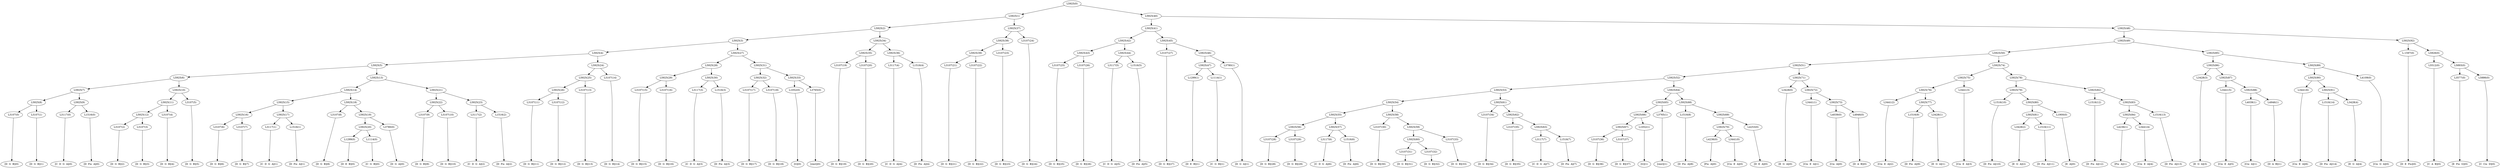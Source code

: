 digraph sample{
"L3107(0)"->"[D  G  B](0)"
"L3107(1)"->"[D  G  B](1)"
"L5925(8)"->"L3107(0)"
"L5925(8)"->"L3107(1)"
"L3117(0)"->"[C  D  G  A](0)"
"L1516(0)"->"[D  Fis  A](0)"
"L5925(9)"->"L3117(0)"
"L5925(9)"->"L1516(0)"
"L5925(7)"->"L5925(8)"
"L5925(7)"->"L5925(9)"
"L3107(2)"->"[D  G  B](2)"
"L3107(3)"->"[D  G  B](3)"
"L5925(12)"->"L3107(2)"
"L5925(12)"->"L3107(3)"
"L3107(4)"->"[D  G  B](4)"
"L5925(11)"->"L5925(12)"
"L5925(11)"->"L3107(4)"
"L3107(5)"->"[D  G  B](5)"
"L5925(10)"->"L5925(11)"
"L5925(10)"->"L3107(5)"
"L5925(6)"->"L5925(7)"
"L5925(6)"->"L5925(10)"
"L3107(6)"->"[D  G  B](6)"
"L3107(7)"->"[D  G  B](7)"
"L5925(16)"->"L3107(6)"
"L5925(16)"->"L3107(7)"
"L3117(1)"->"[C  D  G  A](1)"
"L1516(1)"->"[D  Fis  A](1)"
"L5925(17)"->"L3117(1)"
"L5925(17)"->"L1516(1)"
"L5925(15)"->"L5925(16)"
"L5925(15)"->"L5925(17)"
"L3107(8)"->"[D  G  B](8)"
"L1299(0)"->"[D  E  B](0)"
"L1114(0)"->"[C  G  B](0)"
"L5925(20)"->"L1299(0)"
"L5925(20)"->"L1114(0)"
"L3780(0)"->"[D  G  A](0)"
"L5925(19)"->"L5925(20)"
"L5925(19)"->"L3780(0)"
"L5925(18)"->"L3107(8)"
"L5925(18)"->"L5925(19)"
"L5925(14)"->"L5925(15)"
"L5925(14)"->"L5925(18)"
"L3107(9)"->"[D  G  B](9)"
"L3107(10)"->"[D  G  B](10)"
"L5925(22)"->"L3107(9)"
"L5925(22)"->"L3107(10)"
"L3117(2)"->"[C  D  G  A](2)"
"L1516(2)"->"[D  Fis  A](2)"
"L5925(23)"->"L3117(2)"
"L5925(23)"->"L1516(2)"
"L5925(21)"->"L5925(22)"
"L5925(21)"->"L5925(23)"
"L5925(13)"->"L5925(14)"
"L5925(13)"->"L5925(21)"
"L5925(5)"->"L5925(6)"
"L5925(5)"->"L5925(13)"
"L3107(11)"->"[D  G  B](11)"
"L3107(12)"->"[D  G  B](12)"
"L5925(26)"->"L3107(11)"
"L5925(26)"->"L3107(12)"
"L3107(13)"->"[D  G  B](13)"
"L5925(25)"->"L5925(26)"
"L5925(25)"->"L3107(13)"
"L3107(14)"->"[D  G  B](14)"
"L5925(24)"->"L5925(25)"
"L5925(24)"->"L3107(14)"
"L5925(4)"->"L5925(5)"
"L5925(4)"->"L5925(24)"
"L3107(15)"->"[D  G  B](15)"
"L3107(16)"->"[D  G  B](16)"
"L5925(29)"->"L3107(15)"
"L5925(29)"->"L3107(16)"
"L3117(3)"->"[C  D  G  A](3)"
"L1516(3)"->"[D  Fis  A](3)"
"L5925(30)"->"L3117(3)"
"L5925(30)"->"L1516(3)"
"L5925(28)"->"L5925(29)"
"L5925(28)"->"L5925(30)"
"L3107(17)"->"[D  G  B](17)"
"L3107(18)"->"[D  G  B](18)"
"L5925(32)"->"L3107(17)"
"L5925(32)"->"L3107(18)"
"L1052(0)"->"[G](0)"
"L3765(0)"->"[rest](0)"
"L5925(33)"->"L1052(0)"
"L5925(33)"->"L3765(0)"
"L5925(31)"->"L5925(32)"
"L5925(31)"->"L5925(33)"
"L5925(27)"->"L5925(28)"
"L5925(27)"->"L5925(31)"
"L5925(3)"->"L5925(4)"
"L5925(3)"->"L5925(27)"
"L3107(19)"->"[D  G  B](19)"
"L3107(20)"->"[D  G  B](20)"
"L5925(35)"->"L3107(19)"
"L5925(35)"->"L3107(20)"
"L3117(4)"->"[C  D  G  A](4)"
"L1516(4)"->"[D  Fis  A](4)"
"L5925(36)"->"L3117(4)"
"L5925(36)"->"L1516(4)"
"L5925(34)"->"L5925(35)"
"L5925(34)"->"L5925(36)"
"L5925(2)"->"L5925(3)"
"L5925(2)"->"L5925(34)"
"L3107(21)"->"[D  G  B](21)"
"L3107(22)"->"[D  G  B](22)"
"L5925(39)"->"L3107(21)"
"L5925(39)"->"L3107(22)"
"L3107(23)"->"[D  G  B](23)"
"L5925(38)"->"L5925(39)"
"L5925(38)"->"L3107(23)"
"L3107(24)"->"[D  G  B](24)"
"L5925(37)"->"L5925(38)"
"L5925(37)"->"L3107(24)"
"L5925(1)"->"L5925(2)"
"L5925(1)"->"L5925(37)"
"L3107(25)"->"[D  G  B](25)"
"L3107(26)"->"[D  G  B](26)"
"L5925(43)"->"L3107(25)"
"L5925(43)"->"L3107(26)"
"L3117(5)"->"[C  D  G  A](5)"
"L1516(5)"->"[D  Fis  A](5)"
"L5925(44)"->"L3117(5)"
"L5925(44)"->"L1516(5)"
"L5925(42)"->"L5925(43)"
"L5925(42)"->"L5925(44)"
"L3107(27)"->"[D  G  B](27)"
"L1299(1)"->"[D  E  B](1)"
"L1114(1)"->"[C  G  B](1)"
"L5925(47)"->"L1299(1)"
"L5925(47)"->"L1114(1)"
"L3780(1)"->"[D  G  A](1)"
"L5925(46)"->"L5925(47)"
"L5925(46)"->"L3780(1)"
"L5925(45)"->"L3107(27)"
"L5925(45)"->"L5925(46)"
"L5925(41)"->"L5925(42)"
"L5925(41)"->"L5925(45)"
"L3107(28)"->"[D  G  B](28)"
"L3107(29)"->"[D  G  B](29)"
"L5925(56)"->"L3107(28)"
"L5925(56)"->"L3107(29)"
"L3117(6)"->"[C  D  G  A](6)"
"L1516(6)"->"[D  Fis  A](6)"
"L5925(57)"->"L3117(6)"
"L5925(57)"->"L1516(6)"
"L5925(55)"->"L5925(56)"
"L5925(55)"->"L5925(57)"
"L3107(30)"->"[D  G  B](30)"
"L3107(31)"->"[D  G  B](31)"
"L3107(32)"->"[D  G  B](32)"
"L5925(60)"->"L3107(31)"
"L5925(60)"->"L3107(32)"
"L3107(33)"->"[D  G  B](33)"
"L5925(59)"->"L5925(60)"
"L5925(59)"->"L3107(33)"
"L5925(58)"->"L3107(30)"
"L5925(58)"->"L5925(59)"
"L5925(54)"->"L5925(55)"
"L5925(54)"->"L5925(58)"
"L3107(34)"->"[D  G  B](34)"
"L3107(35)"->"[D  G  B](35)"
"L3117(7)"->"[C  D  G  A](7)"
"L1516(7)"->"[D  Fis  A](7)"
"L5925(63)"->"L3117(7)"
"L5925(63)"->"L1516(7)"
"L5925(62)"->"L3107(35)"
"L5925(62)"->"L5925(63)"
"L5925(61)"->"L3107(34)"
"L5925(61)"->"L5925(62)"
"L5925(53)"->"L5925(54)"
"L5925(53)"->"L5925(61)"
"L3107(36)"->"[D  G  B](36)"
"L3107(37)"->"[D  G  B](37)"
"L5925(67)"->"L3107(36)"
"L5925(67)"->"L3107(37)"
"L1052(1)"->"[G](1)"
"L5925(66)"->"L5925(67)"
"L5925(66)"->"L1052(1)"
"L3765(1)"->"[rest](1)"
"L5925(65)"->"L5925(66)"
"L5925(65)"->"L3765(1)"
"L1516(8)"->"[D  Fis  A](8)"
"L4236(0)"->"[Fis  A](0)"
"L3441(0)"->"[Cis  E  A](0)"
"L5925(70)"->"L4236(0)"
"L5925(70)"->"L3441(0)"
"L4253(0)"->"[D  E  A](0)"
"L5925(69)"->"L5925(70)"
"L5925(69)"->"L4253(0)"
"L5925(68)"->"L1516(8)"
"L5925(68)"->"L5925(69)"
"L5925(64)"->"L5925(65)"
"L5925(64)"->"L5925(68)"
"L5925(52)"->"L5925(53)"
"L5925(52)"->"L5925(64)"
"L3428(0)"->"[E  G  A](0)"
"L3441(1)"->"[Cis  E  A](1)"
"L4039(0)"->"[Cis  A](0)"
"L4946(0)"->"[D  A  B](0)"
"L5925(73)"->"L4039(0)"
"L5925(73)"->"L4946(0)"
"L5925(72)"->"L3441(1)"
"L5925(72)"->"L5925(73)"
"L5925(71)"->"L3428(0)"
"L5925(71)"->"L5925(72)"
"L5925(51)"->"L5925(52)"
"L5925(51)"->"L5925(71)"
"L3441(2)"->"[Cis  E  A](2)"
"L1516(9)"->"[D  Fis  A](9)"
"L3428(1)"->"[E  G  A](1)"
"L5925(77)"->"L1516(9)"
"L5925(77)"->"L3428(1)"
"L5925(76)"->"L3441(2)"
"L5925(76)"->"L5925(77)"
"L3441(3)"->"[Cis  E  A](3)"
"L5925(75)"->"L5925(76)"
"L5925(75)"->"L3441(3)"
"L1516(10)"->"[D  Fis  A](10)"
"L3428(2)"->"[E  G  A](2)"
"L1516(11)"->"[D  Fis  A](11)"
"L5925(81)"->"L3428(2)"
"L5925(81)"->"L1516(11)"
"L1900(0)"->"[E  A](0)"
"L5925(80)"->"L5925(81)"
"L5925(80)"->"L1900(0)"
"L5925(79)"->"L1516(10)"
"L5925(79)"->"L5925(80)"
"L1516(12)"->"[D  Fis  A](12)"
"L4236(1)"->"[Fis  A](1)"
"L3441(4)"->"[Cis  E  A](4)"
"L5925(84)"->"L4236(1)"
"L5925(84)"->"L3441(4)"
"L1516(13)"->"[D  Fis  A](13)"
"L5925(83)"->"L5925(84)"
"L5925(83)"->"L1516(13)"
"L5925(82)"->"L1516(12)"
"L5925(82)"->"L5925(83)"
"L5925(78)"->"L5925(79)"
"L5925(78)"->"L5925(82)"
"L5925(74)"->"L5925(75)"
"L5925(74)"->"L5925(78)"
"L5925(50)"->"L5925(51)"
"L5925(50)"->"L5925(74)"
"L3428(3)"->"[E  G  A](3)"
"L3441(5)"->"[Cis  E  A](5)"
"L4039(1)"->"[Cis  A](1)"
"L4946(1)"->"[D  A  B](1)"
"L5925(88)"->"L4039(1)"
"L5925(88)"->"L4946(1)"
"L5925(87)"->"L3441(5)"
"L5925(87)"->"L5925(88)"
"L5925(86)"->"L3428(3)"
"L5925(86)"->"L5925(87)"
"L3441(6)"->"[Cis  E  A](6)"
"L1516(14)"->"[D  Fis  A](14)"
"L3428(4)"->"[E  G  A](4)"
"L5925(91)"->"L1516(14)"
"L5925(91)"->"L3428(4)"
"L5925(90)"->"L3441(6)"
"L5925(90)"->"L5925(91)"
"L4109(0)"->"[Cis  G  A](0)"
"L5925(89)"->"L5925(90)"
"L5925(89)"->"L4109(0)"
"L5925(85)"->"L5925(86)"
"L5925(85)"->"L5925(89)"
"L5925(49)"->"L5925(50)"
"L5925(49)"->"L5925(85)"
"L-1597(0)"->"[D  E  Fis](0)"
"L5512(0)"->"[C  A  B](0)"
"L3577(0)"->"[E  Fis  G](0)"
"L5886(0)"->"[C  Cis  D](0)"
"L5893(0)"->"L3577(0)"
"L5893(0)"->"L5886(0)"
"L5926(0)"->"L5512(0)"
"L5926(0)"->"L5893(0)"
"L5925(92)"->"L-1597(0)"
"L5925(92)"->"L5926(0)"
"L5925(48)"->"L5925(49)"
"L5925(48)"->"L5925(92)"
"L5925(40)"->"L5925(41)"
"L5925(40)"->"L5925(48)"
"L5925(0)"->"L5925(1)"
"L5925(0)"->"L5925(40)"
{rank = min; "L5925(0)"}
{rank = same; "L5925(1)"; "L5925(40)";}
{rank = same; "L5925(2)"; "L5925(37)"; "L5925(41)"; "L5925(48)";}
{rank = same; "L5925(3)"; "L5925(34)"; "L5925(38)"; "L3107(24)"; "L5925(42)"; "L5925(45)"; "L5925(49)"; "L5925(92)";}
{rank = same; "L5925(4)"; "L5925(27)"; "L5925(35)"; "L5925(36)"; "L5925(39)"; "L3107(23)"; "L5925(43)"; "L5925(44)"; "L3107(27)"; "L5925(46)"; "L5925(50)"; "L5925(85)"; "L-1597(0)"; "L5926(0)";}
{rank = same; "L5925(5)"; "L5925(24)"; "L5925(28)"; "L5925(31)"; "L3107(19)"; "L3107(20)"; "L3117(4)"; "L1516(4)"; "L3107(21)"; "L3107(22)"; "L3107(25)"; "L3107(26)"; "L3117(5)"; "L1516(5)"; "L5925(47)"; "L3780(1)"; "L5925(51)"; "L5925(74)"; "L5925(86)"; "L5925(89)"; "L5512(0)"; "L5893(0)";}
{rank = same; "L5925(6)"; "L5925(13)"; "L5925(25)"; "L3107(14)"; "L5925(29)"; "L5925(30)"; "L5925(32)"; "L5925(33)"; "L1299(1)"; "L1114(1)"; "L5925(52)"; "L5925(71)"; "L5925(75)"; "L5925(78)"; "L3428(3)"; "L5925(87)"; "L5925(90)"; "L4109(0)"; "L3577(0)"; "L5886(0)";}
{rank = same; "L5925(7)"; "L5925(10)"; "L5925(14)"; "L5925(21)"; "L5925(26)"; "L3107(13)"; "L3107(15)"; "L3107(16)"; "L3117(3)"; "L1516(3)"; "L3107(17)"; "L3107(18)"; "L1052(0)"; "L3765(0)"; "L5925(53)"; "L5925(64)"; "L3428(0)"; "L5925(72)"; "L5925(76)"; "L3441(3)"; "L5925(79)"; "L5925(82)"; "L3441(5)"; "L5925(88)"; "L3441(6)"; "L5925(91)";}
{rank = same; "L5925(8)"; "L5925(9)"; "L5925(11)"; "L3107(5)"; "L5925(15)"; "L5925(18)"; "L5925(22)"; "L5925(23)"; "L3107(11)"; "L3107(12)"; "L5925(54)"; "L5925(61)"; "L5925(65)"; "L5925(68)"; "L3441(1)"; "L5925(73)"; "L3441(2)"; "L5925(77)"; "L1516(10)"; "L5925(80)"; "L1516(12)"; "L5925(83)"; "L4039(1)"; "L4946(1)"; "L1516(14)"; "L3428(4)";}
{rank = same; "L3107(0)"; "L3107(1)"; "L3117(0)"; "L1516(0)"; "L5925(12)"; "L3107(4)"; "L5925(16)"; "L5925(17)"; "L3107(8)"; "L5925(19)"; "L3107(9)"; "L3107(10)"; "L3117(2)"; "L1516(2)"; "L5925(55)"; "L5925(58)"; "L3107(34)"; "L5925(62)"; "L5925(66)"; "L3765(1)"; "L1516(8)"; "L5925(69)"; "L4039(0)"; "L4946(0)"; "L1516(9)"; "L3428(1)"; "L5925(81)"; "L1900(0)"; "L5925(84)"; "L1516(13)";}
{rank = same; "L3107(2)"; "L3107(3)"; "L3107(6)"; "L3107(7)"; "L3117(1)"; "L1516(1)"; "L5925(20)"; "L3780(0)"; "L5925(56)"; "L5925(57)"; "L3107(30)"; "L5925(59)"; "L3107(35)"; "L5925(63)"; "L5925(67)"; "L1052(1)"; "L5925(70)"; "L4253(0)"; "L3428(2)"; "L1516(11)"; "L4236(1)"; "L3441(4)";}
{rank = same; "L1299(0)"; "L1114(0)"; "L3107(28)"; "L3107(29)"; "L3117(6)"; "L1516(6)"; "L5925(60)"; "L3107(33)"; "L3117(7)"; "L1516(7)"; "L3107(36)"; "L3107(37)"; "L4236(0)"; "L3441(0)";}
{rank = same; "L3107(31)"; "L3107(32)";}
{rank = max; "[C  A  B](0)"; "[C  Cis  D](0)"; "[C  D  G  A](0)"; "[C  D  G  A](1)"; "[C  D  G  A](2)"; "[C  D  G  A](3)"; "[C  D  G  A](4)"; "[C  D  G  A](5)"; "[C  D  G  A](6)"; "[C  D  G  A](7)"; "[C  G  B](0)"; "[C  G  B](1)"; "[Cis  A](0)"; "[Cis  A](1)"; "[Cis  E  A](0)"; "[Cis  E  A](1)"; "[Cis  E  A](2)"; "[Cis  E  A](3)"; "[Cis  E  A](4)"; "[Cis  E  A](5)"; "[Cis  E  A](6)"; "[Cis  G  A](0)"; "[D  A  B](0)"; "[D  A  B](1)"; "[D  E  A](0)"; "[D  E  B](0)"; "[D  E  B](1)"; "[D  E  Fis](0)"; "[D  Fis  A](0)"; "[D  Fis  A](1)"; "[D  Fis  A](10)"; "[D  Fis  A](11)"; "[D  Fis  A](12)"; "[D  Fis  A](13)"; "[D  Fis  A](14)"; "[D  Fis  A](2)"; "[D  Fis  A](3)"; "[D  Fis  A](4)"; "[D  Fis  A](5)"; "[D  Fis  A](6)"; "[D  Fis  A](7)"; "[D  Fis  A](8)"; "[D  Fis  A](9)"; "[D  G  A](0)"; "[D  G  A](1)"; "[D  G  B](0)"; "[D  G  B](1)"; "[D  G  B](10)"; "[D  G  B](11)"; "[D  G  B](12)"; "[D  G  B](13)"; "[D  G  B](14)"; "[D  G  B](15)"; "[D  G  B](16)"; "[D  G  B](17)"; "[D  G  B](18)"; "[D  G  B](19)"; "[D  G  B](2)"; "[D  G  B](20)"; "[D  G  B](21)"; "[D  G  B](22)"; "[D  G  B](23)"; "[D  G  B](24)"; "[D  G  B](25)"; "[D  G  B](26)"; "[D  G  B](27)"; "[D  G  B](28)"; "[D  G  B](29)"; "[D  G  B](3)"; "[D  G  B](30)"; "[D  G  B](31)"; "[D  G  B](32)"; "[D  G  B](33)"; "[D  G  B](34)"; "[D  G  B](35)"; "[D  G  B](36)"; "[D  G  B](37)"; "[D  G  B](4)"; "[D  G  B](5)"; "[D  G  B](6)"; "[D  G  B](7)"; "[D  G  B](8)"; "[D  G  B](9)"; "[E  A](0)"; "[E  Fis  G](0)"; "[E  G  A](0)"; "[E  G  A](1)"; "[E  G  A](2)"; "[E  G  A](3)"; "[E  G  A](4)"; "[Fis  A](0)"; "[Fis  A](1)"; "[G](0)"; "[G](1)"; "[rest](0)"; "[rest](1)";}
}